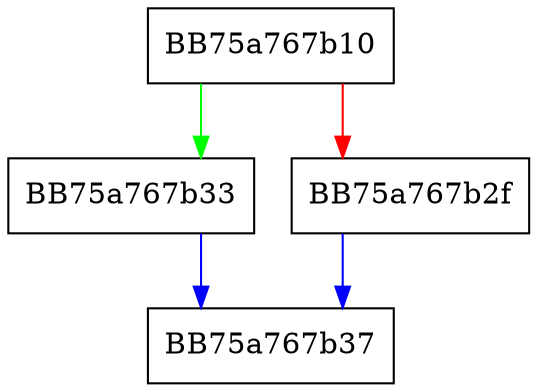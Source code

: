 digraph set {
  node [shape="box"];
  graph [splines=ortho];
  BB75a767b10 -> BB75a767b33 [color="green"];
  BB75a767b10 -> BB75a767b2f [color="red"];
  BB75a767b2f -> BB75a767b37 [color="blue"];
  BB75a767b33 -> BB75a767b37 [color="blue"];
}